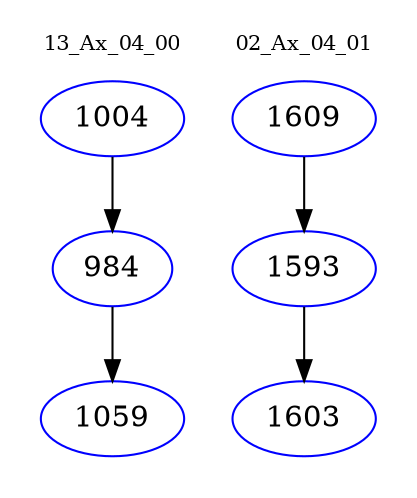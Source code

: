 digraph{
subgraph cluster_0 {
color = white
label = "13_Ax_04_00";
fontsize=10;
T0_1004 [label="1004", color="blue"]
T0_1004 -> T0_984 [color="black"]
T0_984 [label="984", color="blue"]
T0_984 -> T0_1059 [color="black"]
T0_1059 [label="1059", color="blue"]
}
subgraph cluster_1 {
color = white
label = "02_Ax_04_01";
fontsize=10;
T1_1609 [label="1609", color="blue"]
T1_1609 -> T1_1593 [color="black"]
T1_1593 [label="1593", color="blue"]
T1_1593 -> T1_1603 [color="black"]
T1_1603 [label="1603", color="blue"]
}
}
